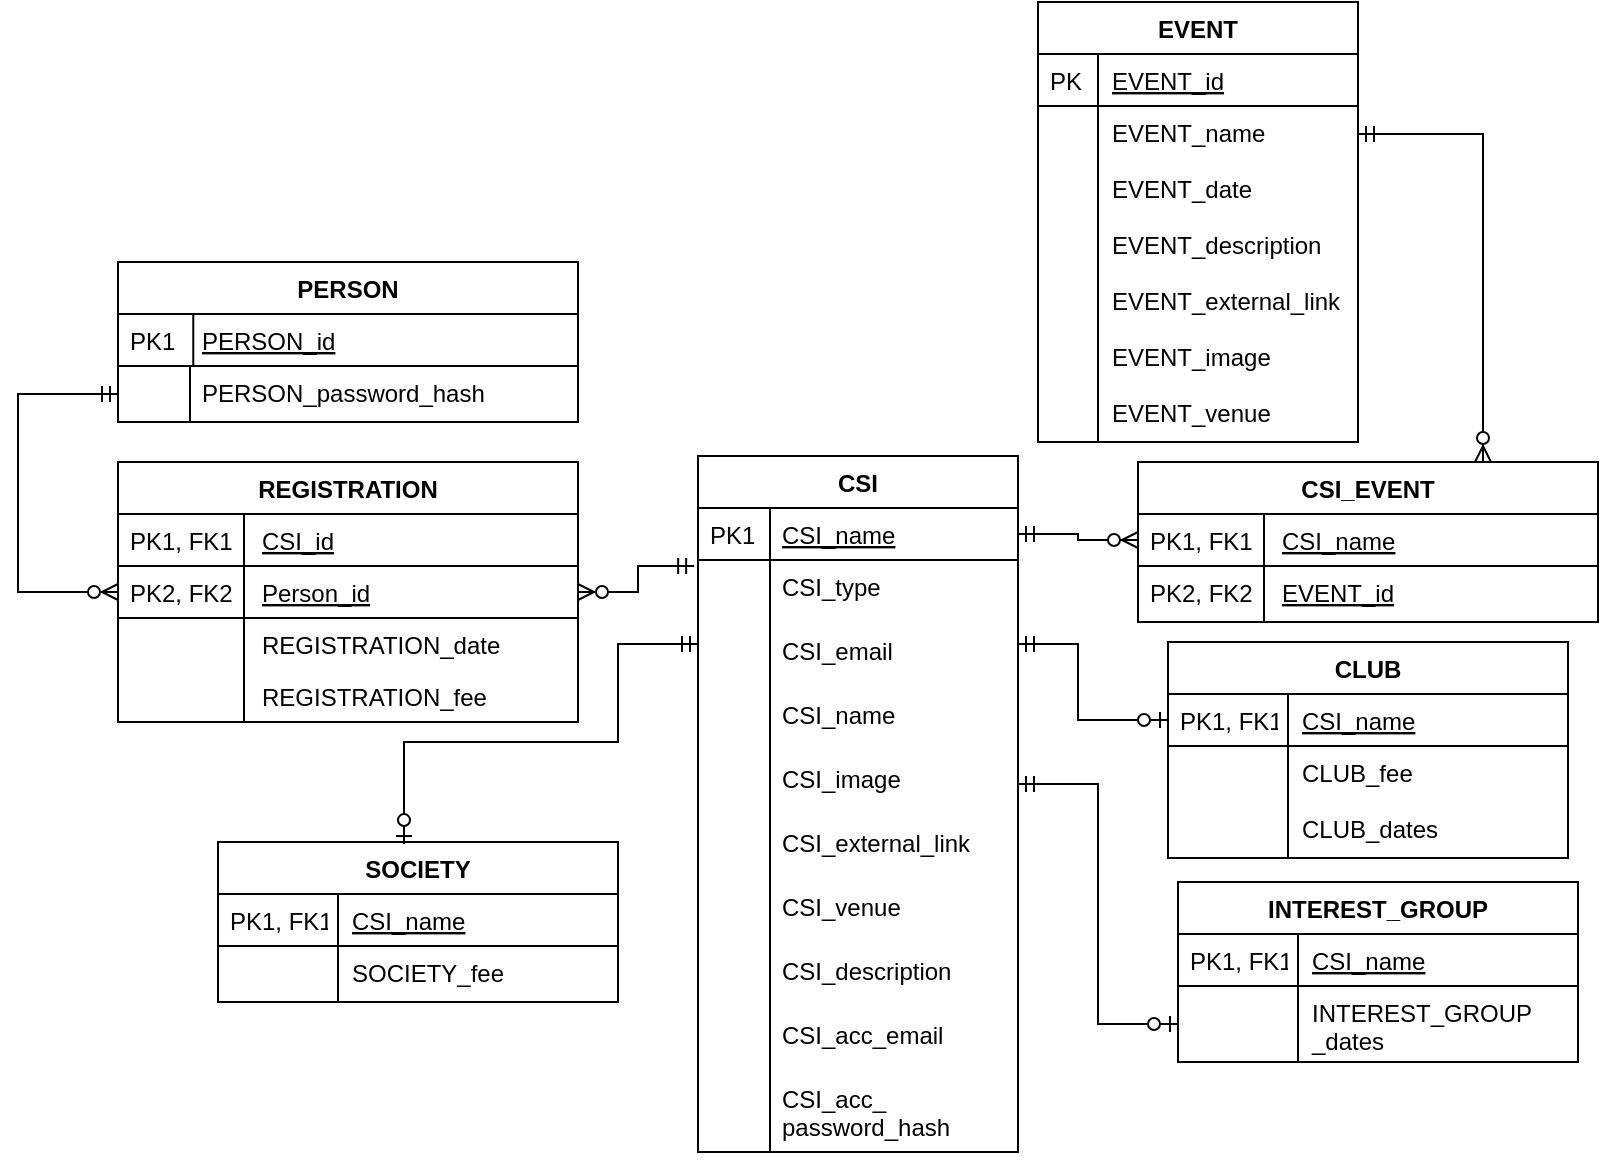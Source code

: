 <mxfile version="12.8.5" type="github">
  <diagram id="C5RBs43oDa-KdzZeNtuy" name="Page-1">
    <mxGraphModel dx="1422" dy="1931" grid="1" gridSize="10" guides="1" tooltips="1" connect="1" arrows="1" fold="1" page="1" pageScale="1" pageWidth="827" pageHeight="1169" math="0" shadow="0">
      <root>
        <mxCell id="WIyWlLk6GJQsqaUBKTNV-0" />
        <mxCell id="WIyWlLk6GJQsqaUBKTNV-1" parent="WIyWlLk6GJQsqaUBKTNV-0" />
        <mxCell id="zkfFHV4jXpPFQw0GAbJ--51" value="PERSON" style="swimlane;fontStyle=1;childLayout=stackLayout;horizontal=1;startSize=26;horizontalStack=0;resizeParent=1;resizeLast=0;collapsible=1;marginBottom=0;rounded=0;shadow=0;strokeWidth=1;" parent="WIyWlLk6GJQsqaUBKTNV-1" vertex="1">
          <mxGeometry x="190" y="20" width="230" height="80" as="geometry">
            <mxRectangle x="160" y="120" width="160" height="26" as="alternateBounds" />
          </mxGeometry>
        </mxCell>
        <mxCell id="zkfFHV4jXpPFQw0GAbJ--52" value="PERSON_id" style="shape=partialRectangle;top=0;left=0;right=0;bottom=1;align=left;verticalAlign=top;fillColor=none;spacingLeft=40;spacingRight=4;overflow=hidden;rotatable=0;points=[[0,0.5],[1,0.5]];portConstraint=eastwest;dropTarget=0;rounded=0;shadow=0;strokeWidth=1;fontStyle=4" parent="zkfFHV4jXpPFQw0GAbJ--51" vertex="1">
          <mxGeometry y="26" width="230" height="26" as="geometry" />
        </mxCell>
        <mxCell id="zkfFHV4jXpPFQw0GAbJ--53" value="PK1" style="shape=partialRectangle;top=0;left=0;bottom=0;fillColor=none;align=left;verticalAlign=top;spacingLeft=4;spacingRight=4;overflow=hidden;rotatable=0;points=[];portConstraint=eastwest;part=1;" parent="zkfFHV4jXpPFQw0GAbJ--52" vertex="1" connectable="0">
          <mxGeometry width="37.636" height="26" as="geometry" />
        </mxCell>
        <mxCell id="Wx7XCDajwe7z9MYehkAK-20" value="PERSON_password_hash" style="shape=partialRectangle;top=0;left=0;right=0;bottom=1;align=left;verticalAlign=top;fillColor=none;spacingLeft=40;spacingRight=4;overflow=hidden;rotatable=0;points=[[0,0.5],[1,0.5]];portConstraint=eastwest;dropTarget=0;rounded=0;shadow=0;strokeWidth=1;fontStyle=0" parent="zkfFHV4jXpPFQw0GAbJ--51" vertex="1">
          <mxGeometry y="52" width="230" height="28" as="geometry" />
        </mxCell>
        <mxCell id="Wx7XCDajwe7z9MYehkAK-21" value="" style="shape=partialRectangle;top=0;left=0;bottom=0;fillColor=none;align=left;verticalAlign=top;spacingLeft=4;spacingRight=4;overflow=hidden;rotatable=0;points=[];portConstraint=eastwest;part=1;" parent="Wx7XCDajwe7z9MYehkAK-20" vertex="1" connectable="0">
          <mxGeometry width="36" height="28" as="geometry" />
        </mxCell>
        <mxCell id="zkfFHV4jXpPFQw0GAbJ--56" value="CSI" style="swimlane;fontStyle=1;childLayout=stackLayout;horizontal=1;startSize=26;horizontalStack=0;resizeParent=1;resizeLast=0;collapsible=1;marginBottom=0;rounded=0;shadow=0;strokeWidth=1;" parent="WIyWlLk6GJQsqaUBKTNV-1" vertex="1">
          <mxGeometry x="480" y="117" width="160" height="348" as="geometry">
            <mxRectangle x="260" y="80" width="160" height="26" as="alternateBounds" />
          </mxGeometry>
        </mxCell>
        <mxCell id="zkfFHV4jXpPFQw0GAbJ--57" value="CSI_name" style="shape=partialRectangle;top=0;left=0;right=0;bottom=1;align=left;verticalAlign=top;fillColor=none;spacingLeft=40;spacingRight=4;overflow=hidden;rotatable=0;points=[[0,0.5],[1,0.5]];portConstraint=eastwest;dropTarget=0;rounded=0;shadow=0;strokeWidth=1;fontStyle=4" parent="zkfFHV4jXpPFQw0GAbJ--56" vertex="1">
          <mxGeometry y="26" width="160" height="26" as="geometry" />
        </mxCell>
        <mxCell id="zkfFHV4jXpPFQw0GAbJ--58" value="PK1" style="shape=partialRectangle;top=0;left=0;bottom=0;fillColor=none;align=left;verticalAlign=top;spacingLeft=4;spacingRight=4;overflow=hidden;rotatable=0;points=[];portConstraint=eastwest;part=1;" parent="zkfFHV4jXpPFQw0GAbJ--57" vertex="1" connectable="0">
          <mxGeometry width="36" height="26" as="geometry" />
        </mxCell>
        <mxCell id="Wx7XCDajwe7z9MYehkAK-47" value="CSI_type" style="shape=partialRectangle;top=0;left=0;right=0;bottom=0;align=left;verticalAlign=top;fillColor=none;spacingLeft=40;spacingRight=4;overflow=hidden;rotatable=0;points=[[0,0.5],[1,0.5]];portConstraint=eastwest;dropTarget=0;rounded=0;shadow=0;strokeWidth=1;" parent="zkfFHV4jXpPFQw0GAbJ--56" vertex="1">
          <mxGeometry y="52" width="160" height="32" as="geometry" />
        </mxCell>
        <mxCell id="Wx7XCDajwe7z9MYehkAK-48" value="" style="shape=partialRectangle;top=0;left=0;bottom=0;fillColor=none;align=left;verticalAlign=top;spacingLeft=4;spacingRight=4;overflow=hidden;rotatable=0;points=[];portConstraint=eastwest;part=1;" parent="Wx7XCDajwe7z9MYehkAK-47" vertex="1" connectable="0">
          <mxGeometry width="36" height="32" as="geometry" />
        </mxCell>
        <mxCell id="058RNXt2RDydTSip1yyi-6" value="CSI_email" style="shape=partialRectangle;top=0;left=0;right=0;bottom=0;align=left;verticalAlign=top;fillColor=none;spacingLeft=40;spacingRight=4;overflow=hidden;rotatable=0;points=[[0,0.5],[1,0.5]];portConstraint=eastwest;dropTarget=0;rounded=0;shadow=0;strokeWidth=1;" parent="zkfFHV4jXpPFQw0GAbJ--56" vertex="1">
          <mxGeometry y="84" width="160" height="32" as="geometry" />
        </mxCell>
        <mxCell id="058RNXt2RDydTSip1yyi-7" value="" style="shape=partialRectangle;top=0;left=0;bottom=0;fillColor=none;align=left;verticalAlign=top;spacingLeft=4;spacingRight=4;overflow=hidden;rotatable=0;points=[];portConstraint=eastwest;part=1;" parent="058RNXt2RDydTSip1yyi-6" vertex="1" connectable="0">
          <mxGeometry width="36" height="32" as="geometry" />
        </mxCell>
        <mxCell id="058RNXt2RDydTSip1yyi-8" value="CSI_name" style="shape=partialRectangle;top=0;left=0;right=0;bottom=0;align=left;verticalAlign=top;fillColor=none;spacingLeft=40;spacingRight=4;overflow=hidden;rotatable=0;points=[[0,0.5],[1,0.5]];portConstraint=eastwest;dropTarget=0;rounded=0;shadow=0;strokeWidth=1;" parent="zkfFHV4jXpPFQw0GAbJ--56" vertex="1">
          <mxGeometry y="116" width="160" height="32" as="geometry" />
        </mxCell>
        <mxCell id="058RNXt2RDydTSip1yyi-9" value="" style="shape=partialRectangle;top=0;left=0;bottom=0;fillColor=none;align=left;verticalAlign=top;spacingLeft=4;spacingRight=4;overflow=hidden;rotatable=0;points=[];portConstraint=eastwest;part=1;" parent="058RNXt2RDydTSip1yyi-8" vertex="1" connectable="0">
          <mxGeometry width="36" height="32" as="geometry" />
        </mxCell>
        <mxCell id="058RNXt2RDydTSip1yyi-10" value="CSI_image" style="shape=partialRectangle;top=0;left=0;right=0;bottom=0;align=left;verticalAlign=top;fillColor=none;spacingLeft=40;spacingRight=4;overflow=hidden;rotatable=0;points=[[0,0.5],[1,0.5]];portConstraint=eastwest;dropTarget=0;rounded=0;shadow=0;strokeWidth=1;" parent="zkfFHV4jXpPFQw0GAbJ--56" vertex="1">
          <mxGeometry y="148" width="160" height="32" as="geometry" />
        </mxCell>
        <mxCell id="058RNXt2RDydTSip1yyi-11" value="" style="shape=partialRectangle;top=0;left=0;bottom=0;fillColor=none;align=left;verticalAlign=top;spacingLeft=4;spacingRight=4;overflow=hidden;rotatable=0;points=[];portConstraint=eastwest;part=1;" parent="058RNXt2RDydTSip1yyi-10" vertex="1" connectable="0">
          <mxGeometry width="36" height="32" as="geometry" />
        </mxCell>
        <mxCell id="058RNXt2RDydTSip1yyi-12" value="CSI_external_link" style="shape=partialRectangle;top=0;left=0;right=0;bottom=0;align=left;verticalAlign=top;fillColor=none;spacingLeft=40;spacingRight=4;overflow=hidden;rotatable=0;points=[[0,0.5],[1,0.5]];portConstraint=eastwest;dropTarget=0;rounded=0;shadow=0;strokeWidth=1;" parent="zkfFHV4jXpPFQw0GAbJ--56" vertex="1">
          <mxGeometry y="180" width="160" height="32" as="geometry" />
        </mxCell>
        <mxCell id="058RNXt2RDydTSip1yyi-13" value="" style="shape=partialRectangle;top=0;left=0;bottom=0;fillColor=none;align=left;verticalAlign=top;spacingLeft=4;spacingRight=4;overflow=hidden;rotatable=0;points=[];portConstraint=eastwest;part=1;" parent="058RNXt2RDydTSip1yyi-12" vertex="1" connectable="0">
          <mxGeometry width="36" height="32" as="geometry" />
        </mxCell>
        <mxCell id="058RNXt2RDydTSip1yyi-14" value="CSI_venue" style="shape=partialRectangle;top=0;left=0;right=0;bottom=0;align=left;verticalAlign=top;fillColor=none;spacingLeft=40;spacingRight=4;overflow=hidden;rotatable=0;points=[[0,0.5],[1,0.5]];portConstraint=eastwest;dropTarget=0;rounded=0;shadow=0;strokeWidth=1;" parent="zkfFHV4jXpPFQw0GAbJ--56" vertex="1">
          <mxGeometry y="212" width="160" height="32" as="geometry" />
        </mxCell>
        <mxCell id="058RNXt2RDydTSip1yyi-15" value="" style="shape=partialRectangle;top=0;left=0;bottom=0;fillColor=none;align=left;verticalAlign=top;spacingLeft=4;spacingRight=4;overflow=hidden;rotatable=0;points=[];portConstraint=eastwest;part=1;" parent="058RNXt2RDydTSip1yyi-14" vertex="1" connectable="0">
          <mxGeometry width="36" height="32" as="geometry" />
        </mxCell>
        <mxCell id="058RNXt2RDydTSip1yyi-16" value="CSI_description" style="shape=partialRectangle;top=0;left=0;right=0;bottom=0;align=left;verticalAlign=top;fillColor=none;spacingLeft=40;spacingRight=4;overflow=hidden;rotatable=0;points=[[0,0.5],[1,0.5]];portConstraint=eastwest;dropTarget=0;rounded=0;shadow=0;strokeWidth=1;" parent="zkfFHV4jXpPFQw0GAbJ--56" vertex="1">
          <mxGeometry y="244" width="160" height="32" as="geometry" />
        </mxCell>
        <mxCell id="058RNXt2RDydTSip1yyi-17" value="" style="shape=partialRectangle;top=0;left=0;bottom=0;fillColor=none;align=left;verticalAlign=top;spacingLeft=4;spacingRight=4;overflow=hidden;rotatable=0;points=[];portConstraint=eastwest;part=1;" parent="058RNXt2RDydTSip1yyi-16" vertex="1" connectable="0">
          <mxGeometry width="36" height="32" as="geometry" />
        </mxCell>
        <mxCell id="aq5DF6hh0ykswpHQfDKr-2" value="CSI_acc_email" style="shape=partialRectangle;top=0;left=0;right=0;bottom=0;align=left;verticalAlign=top;fillColor=none;spacingLeft=40;spacingRight=4;overflow=hidden;rotatable=0;points=[[0,0.5],[1,0.5]];portConstraint=eastwest;dropTarget=0;rounded=0;shadow=0;strokeWidth=1;" parent="zkfFHV4jXpPFQw0GAbJ--56" vertex="1">
          <mxGeometry y="276" width="160" height="32" as="geometry" />
        </mxCell>
        <mxCell id="aq5DF6hh0ykswpHQfDKr-3" value="" style="shape=partialRectangle;top=0;left=0;bottom=0;fillColor=none;align=left;verticalAlign=top;spacingLeft=4;spacingRight=4;overflow=hidden;rotatable=0;points=[];portConstraint=eastwest;part=1;" parent="aq5DF6hh0ykswpHQfDKr-2" vertex="1" connectable="0">
          <mxGeometry width="36" height="32" as="geometry" />
        </mxCell>
        <mxCell id="aq5DF6hh0ykswpHQfDKr-0" value="CSI_acc_&#xa;password_hash" style="shape=partialRectangle;top=0;left=0;right=0;bottom=0;align=left;verticalAlign=top;fillColor=none;spacingLeft=40;spacingRight=4;overflow=hidden;rotatable=0;points=[[0,0.5],[1,0.5]];portConstraint=eastwest;dropTarget=0;rounded=0;shadow=0;strokeWidth=1;" parent="zkfFHV4jXpPFQw0GAbJ--56" vertex="1">
          <mxGeometry y="308" width="160" height="40" as="geometry" />
        </mxCell>
        <mxCell id="aq5DF6hh0ykswpHQfDKr-1" value="" style="shape=partialRectangle;top=0;left=0;bottom=0;fillColor=none;align=left;verticalAlign=top;spacingLeft=4;spacingRight=4;overflow=hidden;rotatable=0;points=[];portConstraint=eastwest;part=1;" parent="aq5DF6hh0ykswpHQfDKr-0" vertex="1" connectable="0">
          <mxGeometry width="36" height="40" as="geometry" />
        </mxCell>
        <mxCell id="zkfFHV4jXpPFQw0GAbJ--64" value="INTEREST_GROUP" style="swimlane;fontStyle=1;childLayout=stackLayout;horizontal=1;startSize=26;horizontalStack=0;resizeParent=1;resizeLast=0;collapsible=1;marginBottom=0;rounded=0;shadow=0;strokeWidth=1;" parent="WIyWlLk6GJQsqaUBKTNV-1" vertex="1">
          <mxGeometry x="720" y="330" width="200" height="90" as="geometry">
            <mxRectangle x="260" y="270" width="160" height="26" as="alternateBounds" />
          </mxGeometry>
        </mxCell>
        <mxCell id="zkfFHV4jXpPFQw0GAbJ--65" value="CSI_name" style="shape=partialRectangle;top=0;left=0;right=0;bottom=1;align=left;verticalAlign=top;fillColor=none;spacingLeft=65;spacingRight=4;overflow=hidden;rotatable=0;points=[[0,0.5],[1,0.5]];portConstraint=eastwest;dropTarget=0;rounded=0;shadow=0;strokeWidth=1;fontStyle=4" parent="zkfFHV4jXpPFQw0GAbJ--64" vertex="1">
          <mxGeometry y="26" width="200" height="26" as="geometry" />
        </mxCell>
        <mxCell id="zkfFHV4jXpPFQw0GAbJ--66" value="PK1, FK1" style="shape=partialRectangle;top=0;left=0;bottom=0;fillColor=none;align=left;verticalAlign=top;spacingLeft=4;spacingRight=4;overflow=hidden;rotatable=0;points=[];portConstraint=eastwest;part=1;" parent="zkfFHV4jXpPFQw0GAbJ--65" vertex="1" connectable="0">
          <mxGeometry width="60" height="26" as="geometry" />
        </mxCell>
        <mxCell id="zkfFHV4jXpPFQw0GAbJ--67" value="INTEREST_GROUP&#xa;_dates" style="shape=partialRectangle;top=0;left=0;right=0;bottom=0;align=left;verticalAlign=top;fillColor=none;spacingLeft=65;spacingRight=4;overflow=hidden;rotatable=0;points=[[0,0.5],[1,0.5]];portConstraint=eastwest;dropTarget=0;rounded=0;shadow=0;strokeWidth=1;" parent="zkfFHV4jXpPFQw0GAbJ--64" vertex="1">
          <mxGeometry y="52" width="200" height="38" as="geometry" />
        </mxCell>
        <mxCell id="zkfFHV4jXpPFQw0GAbJ--68" value="" style="shape=partialRectangle;top=0;left=0;bottom=0;fillColor=none;align=left;verticalAlign=top;spacingLeft=4;spacingRight=4;overflow=hidden;rotatable=0;points=[];portConstraint=eastwest;part=1;" parent="zkfFHV4jXpPFQw0GAbJ--67" vertex="1" connectable="0">
          <mxGeometry width="60" height="38" as="geometry" />
        </mxCell>
        <mxCell id="Wx7XCDajwe7z9MYehkAK-22" value="REGISTRATION" style="swimlane;fontStyle=1;childLayout=stackLayout;horizontal=1;startSize=26;horizontalStack=0;resizeParent=1;resizeLast=0;collapsible=1;marginBottom=0;rounded=0;shadow=0;strokeWidth=1;" parent="WIyWlLk6GJQsqaUBKTNV-1" vertex="1">
          <mxGeometry x="190" y="120" width="230" height="130" as="geometry">
            <mxRectangle x="160" y="120" width="160" height="26" as="alternateBounds" />
          </mxGeometry>
        </mxCell>
        <mxCell id="Wx7XCDajwe7z9MYehkAK-23" value="CSI_id" style="shape=partialRectangle;top=0;left=0;right=0;bottom=1;align=left;verticalAlign=top;fillColor=none;spacingLeft=70;spacingRight=4;overflow=hidden;rotatable=0;points=[[0,0.5],[1,0.5]];portConstraint=eastwest;dropTarget=0;rounded=0;shadow=0;strokeWidth=1;fontStyle=4" parent="Wx7XCDajwe7z9MYehkAK-22" vertex="1">
          <mxGeometry y="26" width="230" height="26" as="geometry" />
        </mxCell>
        <mxCell id="Wx7XCDajwe7z9MYehkAK-24" value="PK1, FK1" style="shape=partialRectangle;top=0;left=0;bottom=0;fillColor=none;align=left;verticalAlign=top;spacingLeft=4;spacingRight=4;overflow=hidden;rotatable=0;points=[];portConstraint=eastwest;part=1;" parent="Wx7XCDajwe7z9MYehkAK-23" vertex="1" connectable="0">
          <mxGeometry width="63" height="26" as="geometry" />
        </mxCell>
        <mxCell id="Wx7XCDajwe7z9MYehkAK-29" value="Person_id" style="shape=partialRectangle;top=0;left=0;right=0;bottom=1;align=left;verticalAlign=top;fillColor=none;spacingLeft=70;spacingRight=4;overflow=hidden;rotatable=0;points=[[0,0.5],[1,0.5]];portConstraint=eastwest;dropTarget=0;rounded=0;shadow=0;strokeWidth=1;fontStyle=4" parent="Wx7XCDajwe7z9MYehkAK-22" vertex="1">
          <mxGeometry y="52" width="230" height="26" as="geometry" />
        </mxCell>
        <mxCell id="Wx7XCDajwe7z9MYehkAK-30" value="PK2, FK2" style="shape=partialRectangle;top=0;left=0;bottom=0;fillColor=none;align=left;verticalAlign=top;spacingLeft=4;spacingRight=4;overflow=hidden;rotatable=0;points=[];portConstraint=eastwest;part=1;" parent="Wx7XCDajwe7z9MYehkAK-29" vertex="1" connectable="0">
          <mxGeometry width="63" height="26" as="geometry" />
        </mxCell>
        <mxCell id="Wx7XCDajwe7z9MYehkAK-25" value="REGISTRATION_date" style="shape=partialRectangle;top=0;left=0;right=0;bottom=0;align=left;verticalAlign=top;fillColor=none;spacingLeft=70;spacingRight=4;overflow=hidden;rotatable=0;points=[[0,0.5],[1,0.5]];portConstraint=eastwest;dropTarget=0;rounded=0;shadow=0;strokeWidth=1;" parent="Wx7XCDajwe7z9MYehkAK-22" vertex="1">
          <mxGeometry y="78" width="230" height="26" as="geometry" />
        </mxCell>
        <mxCell id="Wx7XCDajwe7z9MYehkAK-26" value="" style="shape=partialRectangle;top=0;left=0;bottom=0;fillColor=none;align=left;verticalAlign=top;spacingLeft=4;spacingRight=4;overflow=hidden;rotatable=0;points=[];portConstraint=eastwest;part=1;" parent="Wx7XCDajwe7z9MYehkAK-25" vertex="1" connectable="0">
          <mxGeometry width="63" height="26" as="geometry" />
        </mxCell>
        <mxCell id="058RNXt2RDydTSip1yyi-21" value="REGISTRATION_fee" style="shape=partialRectangle;top=0;left=0;right=0;bottom=0;align=left;verticalAlign=top;fillColor=none;spacingLeft=70;spacingRight=4;overflow=hidden;rotatable=0;points=[[0,0.5],[1,0.5]];portConstraint=eastwest;dropTarget=0;rounded=0;shadow=0;strokeWidth=1;" parent="Wx7XCDajwe7z9MYehkAK-22" vertex="1">
          <mxGeometry y="104" width="230" height="26" as="geometry" />
        </mxCell>
        <mxCell id="058RNXt2RDydTSip1yyi-22" value="" style="shape=partialRectangle;top=0;left=0;bottom=0;fillColor=none;align=left;verticalAlign=top;spacingLeft=4;spacingRight=4;overflow=hidden;rotatable=0;points=[];portConstraint=eastwest;part=1;" parent="058RNXt2RDydTSip1yyi-21" vertex="1" connectable="0">
          <mxGeometry width="63" height="26" as="geometry" />
        </mxCell>
        <mxCell id="Wx7XCDajwe7z9MYehkAK-35" style="edgeStyle=orthogonalEdgeStyle;rounded=0;orthogonalLoop=1;jettySize=auto;html=1;exitX=1;exitY=0.5;exitDx=0;exitDy=0;entryX=-0.012;entryY=1.115;entryDx=0;entryDy=0;entryPerimeter=0;startArrow=ERzeroToMany;startFill=1;endArrow=ERmandOne;endFill=0;" parent="WIyWlLk6GJQsqaUBKTNV-1" source="Wx7XCDajwe7z9MYehkAK-29" target="zkfFHV4jXpPFQw0GAbJ--57" edge="1">
          <mxGeometry relative="1" as="geometry" />
        </mxCell>
        <mxCell id="Wx7XCDajwe7z9MYehkAK-36" value="SOCIETY" style="swimlane;fontStyle=1;childLayout=stackLayout;horizontal=1;startSize=26;horizontalStack=0;resizeParent=1;resizeLast=0;collapsible=1;marginBottom=0;rounded=0;shadow=0;strokeWidth=1;" parent="WIyWlLk6GJQsqaUBKTNV-1" vertex="1">
          <mxGeometry x="240" y="310" width="200" height="80" as="geometry">
            <mxRectangle x="260" y="270" width="160" height="26" as="alternateBounds" />
          </mxGeometry>
        </mxCell>
        <mxCell id="Wx7XCDajwe7z9MYehkAK-37" value="CSI_name" style="shape=partialRectangle;top=0;left=0;right=0;bottom=1;align=left;verticalAlign=top;fillColor=none;spacingLeft=65;spacingRight=4;overflow=hidden;rotatable=0;points=[[0,0.5],[1,0.5]];portConstraint=eastwest;dropTarget=0;rounded=0;shadow=0;strokeWidth=1;fontStyle=4" parent="Wx7XCDajwe7z9MYehkAK-36" vertex="1">
          <mxGeometry y="26" width="200" height="26" as="geometry" />
        </mxCell>
        <mxCell id="Wx7XCDajwe7z9MYehkAK-38" value="PK1, FK1" style="shape=partialRectangle;top=0;left=0;bottom=0;fillColor=none;align=left;verticalAlign=top;spacingLeft=4;spacingRight=4;overflow=hidden;rotatable=0;points=[];portConstraint=eastwest;part=1;" parent="Wx7XCDajwe7z9MYehkAK-37" vertex="1" connectable="0">
          <mxGeometry width="60" height="26" as="geometry" />
        </mxCell>
        <mxCell id="Wx7XCDajwe7z9MYehkAK-39" value="SOCIETY_fee" style="shape=partialRectangle;top=0;left=0;right=0;bottom=0;align=left;verticalAlign=top;fillColor=none;spacingLeft=65;spacingRight=4;overflow=hidden;rotatable=0;points=[[0,0.5],[1,0.5]];portConstraint=eastwest;dropTarget=0;rounded=0;shadow=0;strokeWidth=1;" parent="Wx7XCDajwe7z9MYehkAK-36" vertex="1">
          <mxGeometry y="52" width="200" height="28" as="geometry" />
        </mxCell>
        <mxCell id="Wx7XCDajwe7z9MYehkAK-40" value="" style="shape=partialRectangle;top=0;left=0;bottom=0;fillColor=none;align=left;verticalAlign=top;spacingLeft=4;spacingRight=4;overflow=hidden;rotatable=0;points=[];portConstraint=eastwest;part=1;" parent="Wx7XCDajwe7z9MYehkAK-39" vertex="1" connectable="0">
          <mxGeometry width="60" height="28" as="geometry" />
        </mxCell>
        <mxCell id="Wx7XCDajwe7z9MYehkAK-41" style="edgeStyle=orthogonalEdgeStyle;rounded=0;orthogonalLoop=1;jettySize=auto;html=1;entryX=0.465;entryY=0.013;entryDx=0;entryDy=0;entryPerimeter=0;startArrow=ERmandOne;startFill=0;endArrow=ERzeroToOne;endFill=1;" parent="WIyWlLk6GJQsqaUBKTNV-1" target="Wx7XCDajwe7z9MYehkAK-36" edge="1">
          <mxGeometry relative="1" as="geometry">
            <Array as="points">
              <mxPoint x="440" y="211" />
              <mxPoint x="440" y="260" />
              <mxPoint x="333" y="260" />
            </Array>
            <mxPoint x="480" y="211" as="sourcePoint" />
          </mxGeometry>
        </mxCell>
        <mxCell id="Wx7XCDajwe7z9MYehkAK-42" value="CLUB" style="swimlane;fontStyle=1;childLayout=stackLayout;horizontal=1;startSize=26;horizontalStack=0;resizeParent=1;resizeLast=0;collapsible=1;marginBottom=0;rounded=0;shadow=0;strokeWidth=1;" parent="WIyWlLk6GJQsqaUBKTNV-1" vertex="1">
          <mxGeometry x="715" y="210" width="200" height="108" as="geometry">
            <mxRectangle x="260" y="270" width="160" height="26" as="alternateBounds" />
          </mxGeometry>
        </mxCell>
        <mxCell id="Wx7XCDajwe7z9MYehkAK-43" value="CSI_name" style="shape=partialRectangle;top=0;left=0;right=0;bottom=1;align=left;verticalAlign=top;fillColor=none;spacingLeft=65;spacingRight=4;overflow=hidden;rotatable=0;points=[[0,0.5],[1,0.5]];portConstraint=eastwest;dropTarget=0;rounded=0;shadow=0;strokeWidth=1;fontStyle=4" parent="Wx7XCDajwe7z9MYehkAK-42" vertex="1">
          <mxGeometry y="26" width="200" height="26" as="geometry" />
        </mxCell>
        <mxCell id="Wx7XCDajwe7z9MYehkAK-44" value="PK1, FK1" style="shape=partialRectangle;top=0;left=0;bottom=0;fillColor=none;align=left;verticalAlign=top;spacingLeft=4;spacingRight=4;overflow=hidden;rotatable=0;points=[];portConstraint=eastwest;part=1;" parent="Wx7XCDajwe7z9MYehkAK-43" vertex="1" connectable="0">
          <mxGeometry width="60" height="26" as="geometry" />
        </mxCell>
        <mxCell id="Wx7XCDajwe7z9MYehkAK-45" value="CLUB_fee" style="shape=partialRectangle;top=0;left=0;right=0;bottom=0;align=left;verticalAlign=top;fillColor=none;spacingLeft=65;spacingRight=4;overflow=hidden;rotatable=0;points=[[0,0.5],[1,0.5]];portConstraint=eastwest;dropTarget=0;rounded=0;shadow=0;strokeWidth=1;" parent="Wx7XCDajwe7z9MYehkAK-42" vertex="1">
          <mxGeometry y="52" width="200" height="28" as="geometry" />
        </mxCell>
        <mxCell id="Wx7XCDajwe7z9MYehkAK-46" value="" style="shape=partialRectangle;top=0;left=0;bottom=0;fillColor=none;align=left;verticalAlign=top;spacingLeft=4;spacingRight=4;overflow=hidden;rotatable=0;points=[];portConstraint=eastwest;part=1;" parent="Wx7XCDajwe7z9MYehkAK-45" vertex="1" connectable="0">
          <mxGeometry width="60" height="28" as="geometry" />
        </mxCell>
        <mxCell id="058RNXt2RDydTSip1yyi-18" value="CLUB_dates" style="shape=partialRectangle;top=0;left=0;right=0;bottom=0;align=left;verticalAlign=top;fillColor=none;spacingLeft=65;spacingRight=4;overflow=hidden;rotatable=0;points=[[0,0.5],[1,0.5]];portConstraint=eastwest;dropTarget=0;rounded=0;shadow=0;strokeWidth=1;" parent="Wx7XCDajwe7z9MYehkAK-42" vertex="1">
          <mxGeometry y="80" width="200" height="28" as="geometry" />
        </mxCell>
        <mxCell id="058RNXt2RDydTSip1yyi-19" value="" style="shape=partialRectangle;top=0;left=0;bottom=0;fillColor=none;align=left;verticalAlign=top;spacingLeft=4;spacingRight=4;overflow=hidden;rotatable=0;points=[];portConstraint=eastwest;part=1;" parent="058RNXt2RDydTSip1yyi-18" vertex="1" connectable="0">
          <mxGeometry width="60" height="28" as="geometry" />
        </mxCell>
        <mxCell id="Wx7XCDajwe7z9MYehkAK-49" style="edgeStyle=orthogonalEdgeStyle;rounded=0;orthogonalLoop=1;jettySize=auto;html=1;entryX=0;entryY=0.5;entryDx=0;entryDy=0;startArrow=ERmandOne;startFill=0;endArrow=ERzeroToOne;endFill=1;" parent="WIyWlLk6GJQsqaUBKTNV-1" target="Wx7XCDajwe7z9MYehkAK-43" edge="1">
          <mxGeometry relative="1" as="geometry">
            <Array as="points">
              <mxPoint x="640" y="211" />
              <mxPoint x="670" y="211" />
              <mxPoint x="670" y="249" />
            </Array>
            <mxPoint x="640" y="211" as="sourcePoint" />
          </mxGeometry>
        </mxCell>
        <mxCell id="Wx7XCDajwe7z9MYehkAK-50" value="EVENT" style="swimlane;fontStyle=1;childLayout=stackLayout;horizontal=1;startSize=26;horizontalStack=0;resizeParent=1;resizeLast=0;collapsible=1;marginBottom=0;rounded=0;shadow=0;strokeWidth=1;" parent="WIyWlLk6GJQsqaUBKTNV-1" vertex="1">
          <mxGeometry x="650" y="-110" width="160" height="220" as="geometry">
            <mxRectangle x="260" y="270" width="160" height="26" as="alternateBounds" />
          </mxGeometry>
        </mxCell>
        <mxCell id="Wx7XCDajwe7z9MYehkAK-51" value="EVENT_id" style="shape=partialRectangle;top=0;left=0;right=0;bottom=1;align=left;verticalAlign=top;fillColor=none;spacingLeft=35;spacingRight=4;overflow=hidden;rotatable=0;points=[[0,0.5],[1,0.5]];portConstraint=eastwest;dropTarget=0;rounded=0;shadow=0;strokeWidth=1;fontStyle=4" parent="Wx7XCDajwe7z9MYehkAK-50" vertex="1">
          <mxGeometry y="26" width="160" height="26" as="geometry" />
        </mxCell>
        <mxCell id="Wx7XCDajwe7z9MYehkAK-52" value="PK" style="shape=partialRectangle;top=0;left=0;bottom=0;fillColor=none;align=left;verticalAlign=top;spacingLeft=4;spacingRight=4;overflow=hidden;rotatable=0;points=[];portConstraint=eastwest;part=1;" parent="Wx7XCDajwe7z9MYehkAK-51" vertex="1" connectable="0">
          <mxGeometry width="30" height="26" as="geometry" />
        </mxCell>
        <mxCell id="Wx7XCDajwe7z9MYehkAK-53" value="EVENT_name" style="shape=partialRectangle;top=0;left=0;right=0;bottom=0;align=left;verticalAlign=top;fillColor=none;spacingLeft=35;spacingRight=4;overflow=hidden;rotatable=0;points=[[0,0.5],[1,0.5]];portConstraint=eastwest;dropTarget=0;rounded=0;shadow=0;strokeWidth=1;" parent="Wx7XCDajwe7z9MYehkAK-50" vertex="1">
          <mxGeometry y="52" width="160" height="28" as="geometry" />
        </mxCell>
        <mxCell id="Wx7XCDajwe7z9MYehkAK-54" value="" style="shape=partialRectangle;top=0;left=0;bottom=0;fillColor=none;align=left;verticalAlign=top;spacingLeft=4;spacingRight=4;overflow=hidden;rotatable=0;points=[];portConstraint=eastwest;part=1;" parent="Wx7XCDajwe7z9MYehkAK-53" vertex="1" connectable="0">
          <mxGeometry width="30" height="28" as="geometry" />
        </mxCell>
        <mxCell id="Wx7XCDajwe7z9MYehkAK-56" value="EVENT_date" style="shape=partialRectangle;top=0;left=0;right=0;bottom=0;align=left;verticalAlign=top;fillColor=none;spacingLeft=35;spacingRight=4;overflow=hidden;rotatable=0;points=[[0,0.5],[1,0.5]];portConstraint=eastwest;dropTarget=0;rounded=0;shadow=0;strokeWidth=1;" parent="Wx7XCDajwe7z9MYehkAK-50" vertex="1">
          <mxGeometry y="80" width="160" height="28" as="geometry" />
        </mxCell>
        <mxCell id="Wx7XCDajwe7z9MYehkAK-57" value="" style="shape=partialRectangle;top=0;left=0;bottom=0;fillColor=none;align=left;verticalAlign=top;spacingLeft=4;spacingRight=4;overflow=hidden;rotatable=0;points=[];portConstraint=eastwest;part=1;" parent="Wx7XCDajwe7z9MYehkAK-56" vertex="1" connectable="0">
          <mxGeometry width="30" height="28" as="geometry" />
        </mxCell>
        <mxCell id="058RNXt2RDydTSip1yyi-0" value="EVENT_description" style="shape=partialRectangle;top=0;left=0;right=0;bottom=0;align=left;verticalAlign=top;fillColor=none;spacingLeft=35;spacingRight=4;overflow=hidden;rotatable=0;points=[[0,0.5],[1,0.5]];portConstraint=eastwest;dropTarget=0;rounded=0;shadow=0;strokeWidth=1;" parent="Wx7XCDajwe7z9MYehkAK-50" vertex="1">
          <mxGeometry y="108" width="160" height="28" as="geometry" />
        </mxCell>
        <mxCell id="058RNXt2RDydTSip1yyi-1" value="" style="shape=partialRectangle;top=0;left=0;bottom=0;fillColor=none;align=left;verticalAlign=top;spacingLeft=4;spacingRight=4;overflow=hidden;rotatable=0;points=[];portConstraint=eastwest;part=1;" parent="058RNXt2RDydTSip1yyi-0" vertex="1" connectable="0">
          <mxGeometry width="30" height="28" as="geometry" />
        </mxCell>
        <mxCell id="058RNXt2RDydTSip1yyi-2" value="EVENT_external_link" style="shape=partialRectangle;top=0;left=0;right=0;bottom=0;align=left;verticalAlign=top;fillColor=none;spacingLeft=35;spacingRight=4;overflow=hidden;rotatable=0;points=[[0,0.5],[1,0.5]];portConstraint=eastwest;dropTarget=0;rounded=0;shadow=0;strokeWidth=1;" parent="Wx7XCDajwe7z9MYehkAK-50" vertex="1">
          <mxGeometry y="136" width="160" height="28" as="geometry" />
        </mxCell>
        <mxCell id="058RNXt2RDydTSip1yyi-3" value="" style="shape=partialRectangle;top=0;left=0;bottom=0;fillColor=none;align=left;verticalAlign=top;spacingLeft=4;spacingRight=4;overflow=hidden;rotatable=0;points=[];portConstraint=eastwest;part=1;" parent="058RNXt2RDydTSip1yyi-2" vertex="1" connectable="0">
          <mxGeometry width="30" height="28" as="geometry" />
        </mxCell>
        <mxCell id="058RNXt2RDydTSip1yyi-4" value="EVENT_image" style="shape=partialRectangle;top=0;left=0;right=0;bottom=0;align=left;verticalAlign=top;fillColor=none;spacingLeft=35;spacingRight=4;overflow=hidden;rotatable=0;points=[[0,0.5],[1,0.5]];portConstraint=eastwest;dropTarget=0;rounded=0;shadow=0;strokeWidth=1;" parent="Wx7XCDajwe7z9MYehkAK-50" vertex="1">
          <mxGeometry y="164" width="160" height="28" as="geometry" />
        </mxCell>
        <mxCell id="058RNXt2RDydTSip1yyi-5" value="" style="shape=partialRectangle;top=0;left=0;bottom=0;fillColor=none;align=left;verticalAlign=top;spacingLeft=4;spacingRight=4;overflow=hidden;rotatable=0;points=[];portConstraint=eastwest;part=1;" parent="058RNXt2RDydTSip1yyi-4" vertex="1" connectable="0">
          <mxGeometry width="30" height="28" as="geometry" />
        </mxCell>
        <mxCell id="058RNXt2RDydTSip1yyi-23" value="EVENT_venue" style="shape=partialRectangle;top=0;left=0;right=0;bottom=0;align=left;verticalAlign=top;fillColor=none;spacingLeft=35;spacingRight=4;overflow=hidden;rotatable=0;points=[[0,0.5],[1,0.5]];portConstraint=eastwest;dropTarget=0;rounded=0;shadow=0;strokeWidth=1;" parent="Wx7XCDajwe7z9MYehkAK-50" vertex="1">
          <mxGeometry y="192" width="160" height="28" as="geometry" />
        </mxCell>
        <mxCell id="058RNXt2RDydTSip1yyi-24" value="" style="shape=partialRectangle;top=0;left=0;bottom=0;fillColor=none;align=left;verticalAlign=top;spacingLeft=4;spacingRight=4;overflow=hidden;rotatable=0;points=[];portConstraint=eastwest;part=1;" parent="058RNXt2RDydTSip1yyi-23" vertex="1" connectable="0">
          <mxGeometry width="30" height="28" as="geometry" />
        </mxCell>
        <mxCell id="Wx7XCDajwe7z9MYehkAK-55" style="edgeStyle=orthogonalEdgeStyle;rounded=0;orthogonalLoop=1;jettySize=auto;html=1;exitX=0;exitY=0.5;exitDx=0;exitDy=0;entryX=0;entryY=0.5;entryDx=0;entryDy=0;startArrow=ERmandOne;startFill=0;endArrow=ERzeroToMany;endFill=1;" parent="WIyWlLk6GJQsqaUBKTNV-1" source="Wx7XCDajwe7z9MYehkAK-20" target="Wx7XCDajwe7z9MYehkAK-29" edge="1">
          <mxGeometry relative="1" as="geometry">
            <Array as="points">
              <mxPoint x="140" y="86" />
              <mxPoint x="140" y="185" />
            </Array>
          </mxGeometry>
        </mxCell>
        <mxCell id="Wx7XCDajwe7z9MYehkAK-74" style="edgeStyle=orthogonalEdgeStyle;rounded=0;orthogonalLoop=1;jettySize=auto;html=1;exitX=0.75;exitY=0;exitDx=0;exitDy=0;entryX=1;entryY=0.5;entryDx=0;entryDy=0;startArrow=ERzeroToMany;startFill=1;endArrow=ERmandOne;endFill=0;" parent="WIyWlLk6GJQsqaUBKTNV-1" source="Wx7XCDajwe7z9MYehkAK-65" target="Wx7XCDajwe7z9MYehkAK-53" edge="1">
          <mxGeometry relative="1" as="geometry" />
        </mxCell>
        <mxCell id="Wx7XCDajwe7z9MYehkAK-65" value="CSI_EVENT" style="swimlane;fontStyle=1;childLayout=stackLayout;horizontal=1;startSize=26;horizontalStack=0;resizeParent=1;resizeLast=0;collapsible=1;marginBottom=0;rounded=0;shadow=0;strokeWidth=1;" parent="WIyWlLk6GJQsqaUBKTNV-1" vertex="1">
          <mxGeometry x="700" y="120" width="230" height="80" as="geometry">
            <mxRectangle x="160" y="120" width="160" height="26" as="alternateBounds" />
          </mxGeometry>
        </mxCell>
        <mxCell id="Wx7XCDajwe7z9MYehkAK-66" value="CSI_name" style="shape=partialRectangle;top=0;left=0;right=0;bottom=1;align=left;verticalAlign=top;fillColor=none;spacingLeft=70;spacingRight=4;overflow=hidden;rotatable=0;points=[[0,0.5],[1,0.5]];portConstraint=eastwest;dropTarget=0;rounded=0;shadow=0;strokeWidth=1;fontStyle=4" parent="Wx7XCDajwe7z9MYehkAK-65" vertex="1">
          <mxGeometry y="26" width="230" height="26" as="geometry" />
        </mxCell>
        <mxCell id="Wx7XCDajwe7z9MYehkAK-67" value="PK1, FK1" style="shape=partialRectangle;top=0;left=0;bottom=0;fillColor=none;align=left;verticalAlign=top;spacingLeft=4;spacingRight=4;overflow=hidden;rotatable=0;points=[];portConstraint=eastwest;part=1;" parent="Wx7XCDajwe7z9MYehkAK-66" vertex="1" connectable="0">
          <mxGeometry width="63" height="26" as="geometry" />
        </mxCell>
        <mxCell id="Wx7XCDajwe7z9MYehkAK-70" value="EVENT_id" style="shape=partialRectangle;top=0;left=0;right=0;bottom=0;align=left;verticalAlign=top;fillColor=none;spacingLeft=70;spacingRight=4;overflow=hidden;rotatable=0;points=[[0,0.5],[1,0.5]];portConstraint=eastwest;dropTarget=0;rounded=0;shadow=0;strokeWidth=1;fontStyle=4" parent="Wx7XCDajwe7z9MYehkAK-65" vertex="1">
          <mxGeometry y="52" width="230" height="28" as="geometry" />
        </mxCell>
        <mxCell id="Wx7XCDajwe7z9MYehkAK-71" value="PK2, FK2" style="shape=partialRectangle;top=0;left=0;bottom=0;fillColor=none;align=left;verticalAlign=top;spacingLeft=4;spacingRight=4;overflow=hidden;rotatable=0;points=[];portConstraint=eastwest;part=1;" parent="Wx7XCDajwe7z9MYehkAK-70" vertex="1" connectable="0">
          <mxGeometry width="63" height="28" as="geometry" />
        </mxCell>
        <mxCell id="Wx7XCDajwe7z9MYehkAK-73" style="edgeStyle=orthogonalEdgeStyle;rounded=0;orthogonalLoop=1;jettySize=auto;html=1;exitX=0;exitY=0.5;exitDx=0;exitDy=0;entryX=1;entryY=0.5;entryDx=0;entryDy=0;startArrow=ERzeroToMany;startFill=1;endArrow=ERmandOne;endFill=0;spacing=2;" parent="WIyWlLk6GJQsqaUBKTNV-1" source="Wx7XCDajwe7z9MYehkAK-66" target="zkfFHV4jXpPFQw0GAbJ--57" edge="1">
          <mxGeometry relative="1" as="geometry" />
        </mxCell>
        <mxCell id="058RNXt2RDydTSip1yyi-20" style="edgeStyle=orthogonalEdgeStyle;rounded=0;orthogonalLoop=1;jettySize=auto;html=1;exitX=0;exitY=0.5;exitDx=0;exitDy=0;entryX=1;entryY=0.5;entryDx=0;entryDy=0;startArrow=ERzeroToOne;startFill=1;endArrow=ERmandOne;endFill=0;" parent="WIyWlLk6GJQsqaUBKTNV-1" source="zkfFHV4jXpPFQw0GAbJ--67" target="058RNXt2RDydTSip1yyi-10" edge="1">
          <mxGeometry relative="1" as="geometry" />
        </mxCell>
      </root>
    </mxGraphModel>
  </diagram>
</mxfile>
